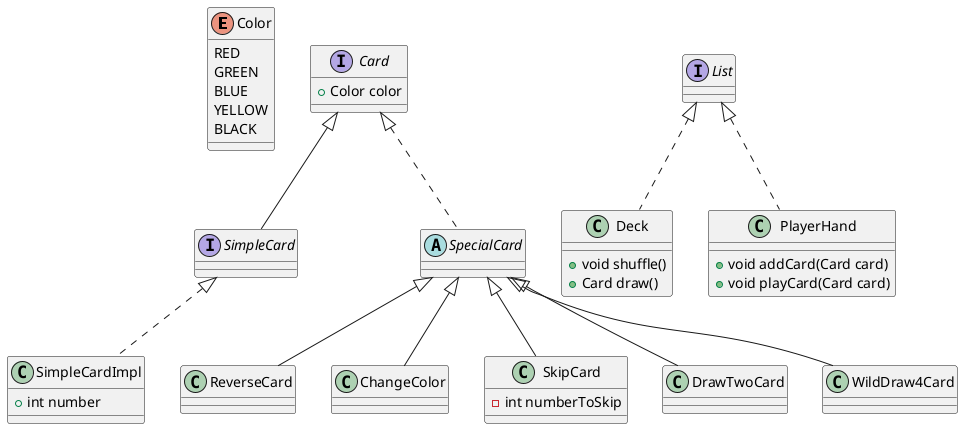 @startuml cards

Enum Color{
    RED
    GREEN
    BLUE
    YELLOW
    BLACK
}

interface Card {
    + Color color
}

interface SimpleCard implements Card {
}

class SimpleCardImpl implements SimpleCard {
    + int number
}

abstract class SpecialCard implements Card {
}

class ReverseCard extends SpecialCard {}

class ChangeColor extends SpecialCard {}

class SkipCard extends SpecialCard {
    - int numberToSkip
}

class DrawTwoCard extends SpecialCard {
}

class WildDraw4Card extends SpecialCard {
}
class Deck implements List<Card>{
    + void shuffle()
    + Card draw()
}

class PlayerHand implements List<Card> {
    + void addCard(Card card)
    + void playCard(Card card)
}

@enduml
